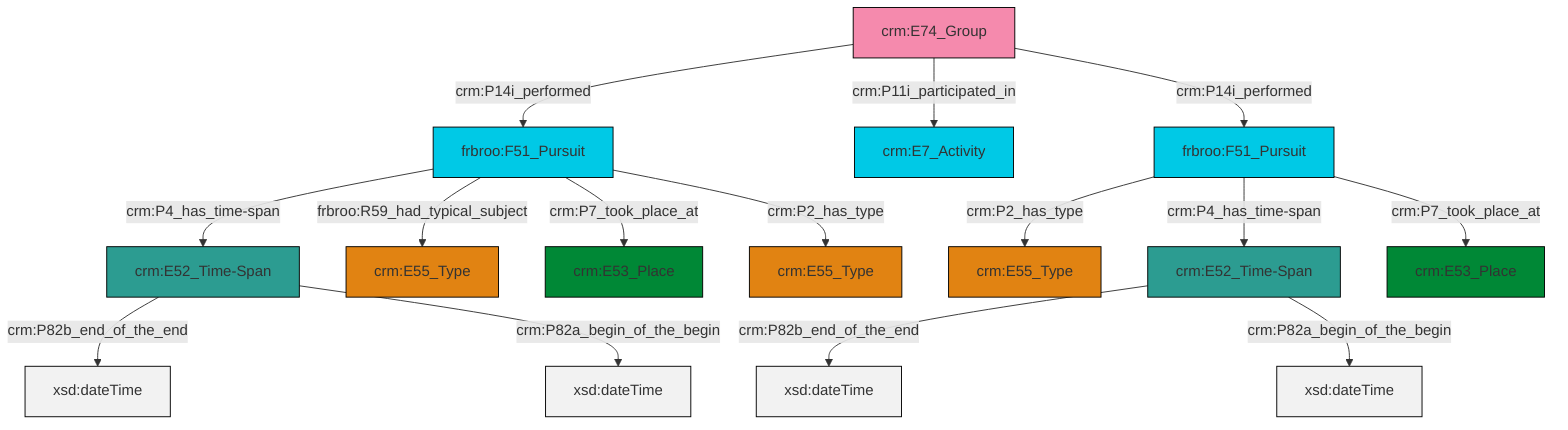 graph TD
classDef Literal fill:#f2f2f2,stroke:#000000;
classDef CRM_Entity fill:#FFFFFF,stroke:#000000;
classDef Temporal_Entity fill:#00C9E6, stroke:#000000;
classDef Type fill:#E18312, stroke:#000000;
classDef Time-Span fill:#2C9C91, stroke:#000000;
classDef Appellation fill:#FFEB7F, stroke:#000000;
classDef Place fill:#008836, stroke:#000000;
classDef Persistent_Item fill:#B266B2, stroke:#000000;
classDef Conceptual_Object fill:#FFD700, stroke:#000000;
classDef Physical_Thing fill:#D2B48C, stroke:#000000;
classDef Actor fill:#f58aad, stroke:#000000;
classDef PC_Classes fill:#4ce600, stroke:#000000;
classDef Multi fill:#cccccc,stroke:#000000;

0["crm:E74_Group"]:::Actor -->|crm:P14i_performed| 1["frbroo:F51_Pursuit"]:::Temporal_Entity
4["crm:E52_Time-Span"]:::Time-Span -->|crm:P82b_end_of_the_end| 5[xsd:dateTime]:::Literal
8["frbroo:F51_Pursuit"]:::Temporal_Entity -->|crm:P4_has_time-span| 4["crm:E52_Time-Span"]:::Time-Span
1["frbroo:F51_Pursuit"]:::Temporal_Entity -->|frbroo:R59_had_typical_subject| 9["crm:E55_Type"]:::Type
4["crm:E52_Time-Span"]:::Time-Span -->|crm:P82a_begin_of_the_begin| 16[xsd:dateTime]:::Literal
17["crm:E52_Time-Span"]:::Time-Span -->|crm:P82b_end_of_the_end| 18[xsd:dateTime]:::Literal
1["frbroo:F51_Pursuit"]:::Temporal_Entity -->|crm:P2_has_type| 12["crm:E55_Type"]:::Type
1["frbroo:F51_Pursuit"]:::Temporal_Entity -->|crm:P7_took_place_at| 10["crm:E53_Place"]:::Place
17["crm:E52_Time-Span"]:::Time-Span -->|crm:P82a_begin_of_the_begin| 20[xsd:dateTime]:::Literal
1["frbroo:F51_Pursuit"]:::Temporal_Entity -->|crm:P4_has_time-span| 17["crm:E52_Time-Span"]:::Time-Span
8["frbroo:F51_Pursuit"]:::Temporal_Entity -->|crm:P2_has_type| 14["crm:E55_Type"]:::Type
0["crm:E74_Group"]:::Actor -->|crm:P11i_participated_in| 6["crm:E7_Activity"]:::Temporal_Entity
0["crm:E74_Group"]:::Actor -->|crm:P14i_performed| 8["frbroo:F51_Pursuit"]:::Temporal_Entity
8["frbroo:F51_Pursuit"]:::Temporal_Entity -->|crm:P7_took_place_at| 24["crm:E53_Place"]:::Place